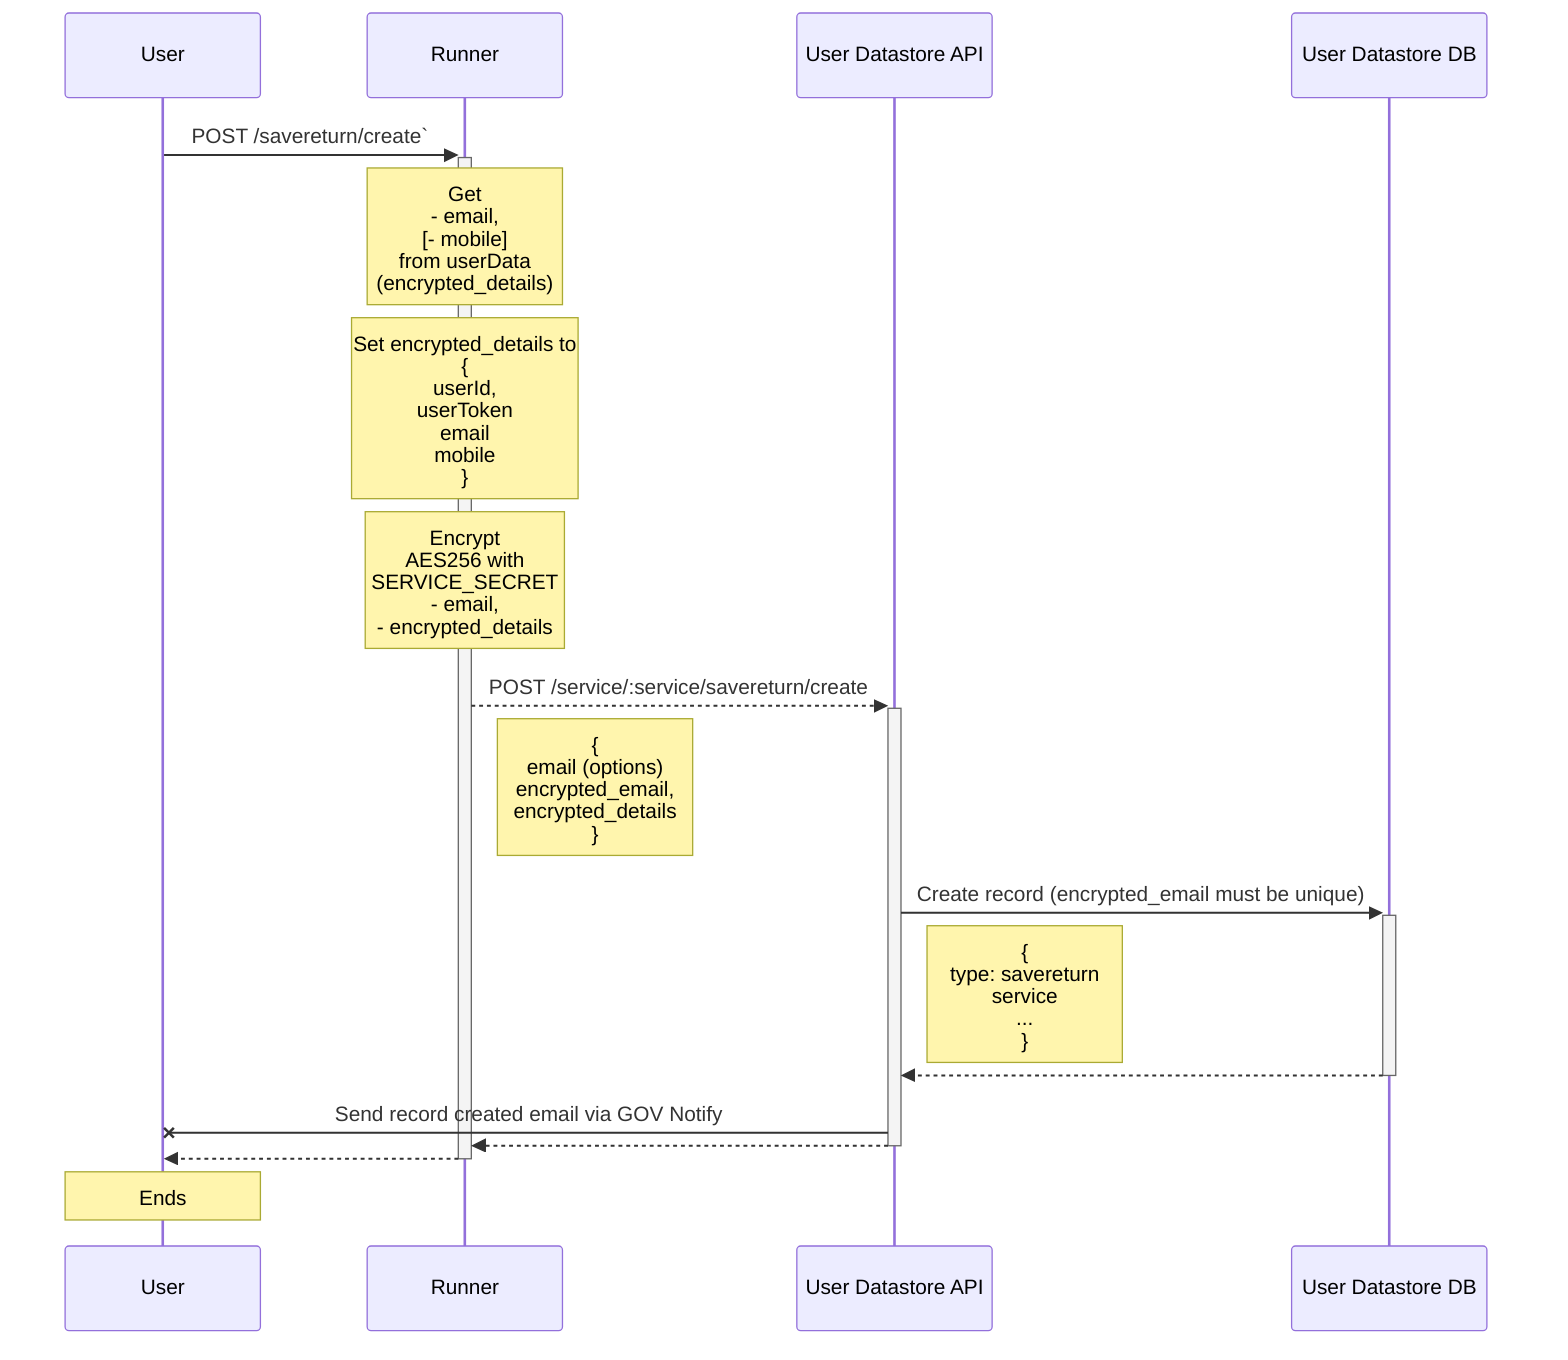 sequenceDiagram

participant U as User

participant R as Runner

participant DS as User Datastore API

participant DB as User Datastore DB

U->>+R: POST /savereturn/create`

Note over R: Get<br>- email,<br>[- mobile]<br>from userData<br>(encrypted_details)

Note over R: Set encrypted_details to<br>{<br>userId,<br>userToken<br>email<br>mobile<br>}

Note over R: Encrypt <br>AES256 with <br>SERVICE_SECRET <br>- email, <br>- encrypted_details

R-->>+DS: POST /service/:service/savereturn/create

Note right of R: {<br>email (options)<br>encrypted_email, <br>encrypted_details<br>}

DS->>+DB: Create record (encrypted_email must be unique)

Note right of DS: {<br>type: savereturn<br>service<br>...<br>}

DB-->>-DS: 

DS-XU: Send record created email via GOV Notify

DS-->>-R: 

R-->>-U:  

Note over U: Ends